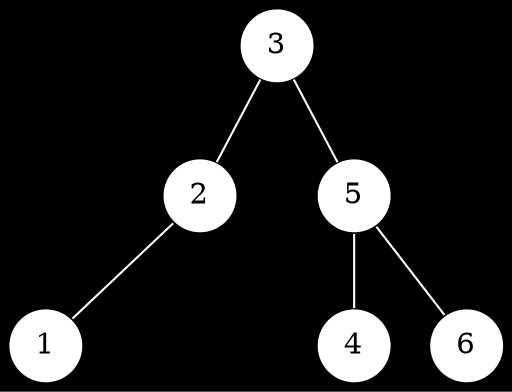 graph g {
    bgcolor = black;
    3 -- 2 [color = white];
    3 -- 5 [color = white];
    2 -- 1 [color = white];
    2 -- NULL[ style = "invis"];
    5 -- 4 [color = white];
    5 -- 6 [color = white];
    1 [shape = circle, style = filled, fillcolor = white];
    2 [shape = circle, style = filled, fillcolor = white];
    3 [shape = circle, style = filled, fillcolor = white];
    4 [shape = circle, style = filled, fillcolor = white];
    5 [shape = circle, style = filled, fillcolor = white];
    6 [shape = circle, style = filled, fillcolor = white];
    NULL [style="invis"];
}

//dot ll1.dot | gvpr -c -f binarytree.gvpr | neato -n -Tpng -o ll1.png